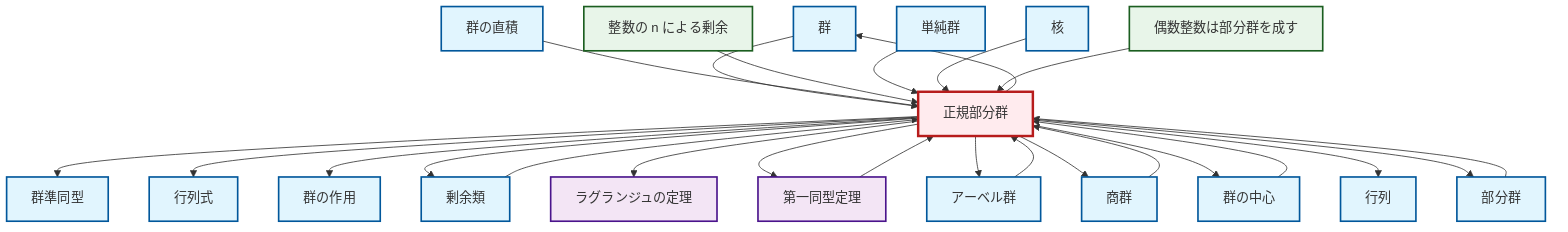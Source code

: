 graph TD
    classDef definition fill:#e1f5fe,stroke:#01579b,stroke-width:2px
    classDef theorem fill:#f3e5f5,stroke:#4a148c,stroke-width:2px
    classDef axiom fill:#fff3e0,stroke:#e65100,stroke-width:2px
    classDef example fill:#e8f5e9,stroke:#1b5e20,stroke-width:2px
    classDef current fill:#ffebee,stroke:#b71c1c,stroke-width:3px
    def-group["群"]:::definition
    def-normal-subgroup["正規部分群"]:::definition
    def-kernel["核"]:::definition
    def-quotient-group["商群"]:::definition
    thm-lagrange["ラグランジュの定理"]:::theorem
    def-group-action["群の作用"]:::definition
    ex-even-integers-subgroup["偶数整数は部分群を成す"]:::example
    def-direct-product["群の直積"]:::definition
    def-matrix["行列"]:::definition
    def-abelian-group["アーベル群"]:::definition
    def-homomorphism["群準同型"]:::definition
    ex-quotient-integers-mod-n["整数の n による剰余"]:::example
    def-simple-group["単純群"]:::definition
    def-coset["剰余類"]:::definition
    thm-first-isomorphism["第一同型定理"]:::theorem
    def-center-of-group["群の中心"]:::definition
    def-subgroup["部分群"]:::definition
    def-determinant["行列式"]:::definition
    def-quotient-group --> def-normal-subgroup
    def-normal-subgroup --> def-homomorphism
    def-group --> def-normal-subgroup
    def-normal-subgroup --> def-determinant
    def-normal-subgroup --> def-group-action
    def-direct-product --> def-normal-subgroup
    def-normal-subgroup --> def-coset
    def-normal-subgroup --> thm-lagrange
    ex-quotient-integers-mod-n --> def-normal-subgroup
    def-simple-group --> def-normal-subgroup
    def-normal-subgroup --> thm-first-isomorphism
    def-normal-subgroup --> def-group
    def-normal-subgroup --> def-abelian-group
    thm-first-isomorphism --> def-normal-subgroup
    def-normal-subgroup --> def-quotient-group
    def-normal-subgroup --> def-center-of-group
    def-normal-subgroup --> def-matrix
    def-abelian-group --> def-normal-subgroup
    def-normal-subgroup --> def-subgroup
    def-kernel --> def-normal-subgroup
    def-coset --> def-normal-subgroup
    def-subgroup --> def-normal-subgroup
    ex-even-integers-subgroup --> def-normal-subgroup
    def-center-of-group --> def-normal-subgroup
    class def-normal-subgroup current